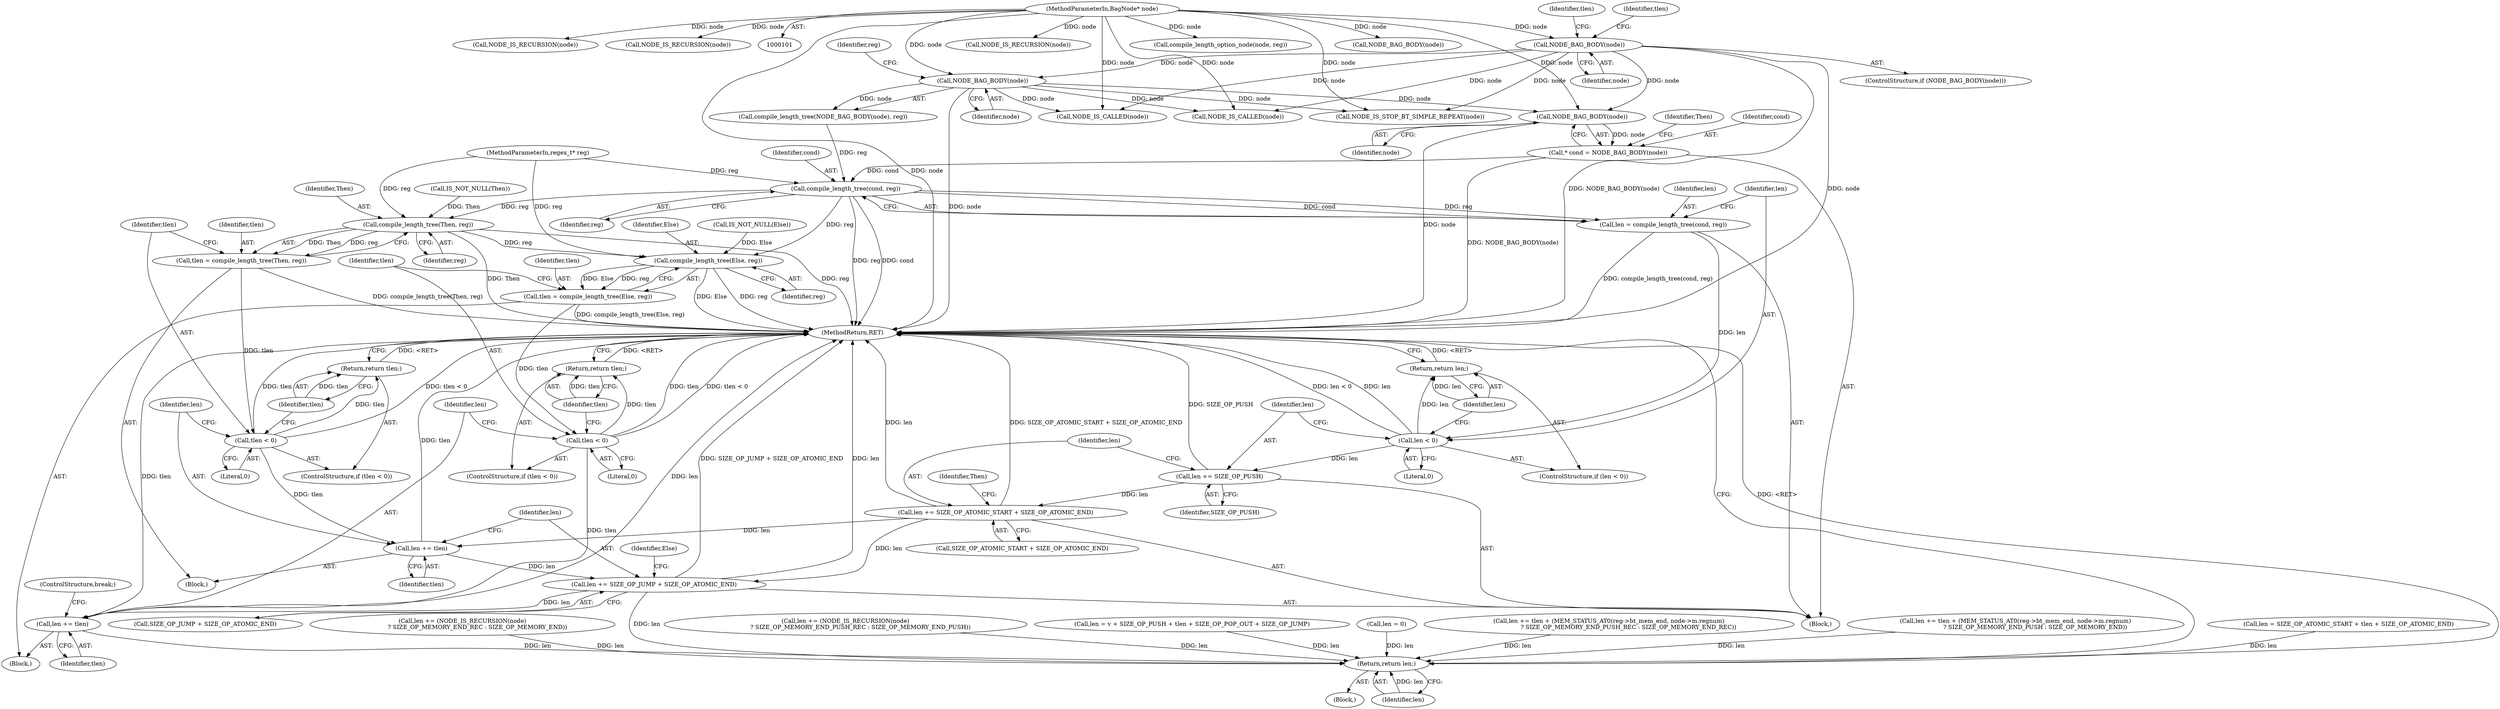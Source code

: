 digraph "0_oniguruma_c509265c5f6ae7264f7b8a8aae1cfa5fc59d108c_0@pointer" {
"1000329" [label="(Call,NODE_BAG_BODY(node))"];
"1000124" [label="(Call,NODE_BAG_BODY(node))"];
"1000118" [label="(Call,NODE_BAG_BODY(node))"];
"1000102" [label="(MethodParameterIn,BagNode* node)"];
"1000327" [label="(Call,* cond = NODE_BAG_BODY(node))"];
"1000349" [label="(Call,compile_length_tree(cond, reg))"];
"1000347" [label="(Call,len = compile_length_tree(cond, reg))"];
"1000353" [label="(Call,len < 0)"];
"1000356" [label="(Return,return len;)"];
"1000358" [label="(Call,len += SIZE_OP_PUSH)"];
"1000361" [label="(Call,len += SIZE_OP_ATOMIC_START + SIZE_OP_ATOMIC_END)"];
"1000381" [label="(Call,len += tlen)"];
"1000384" [label="(Call,len += SIZE_OP_JUMP + SIZE_OP_ATOMIC_END)"];
"1000404" [label="(Call,len += tlen)"];
"1000413" [label="(Return,return len;)"];
"1000372" [label="(Call,compile_length_tree(Then, reg))"];
"1000370" [label="(Call,tlen = compile_length_tree(Then, reg))"];
"1000376" [label="(Call,tlen < 0)"];
"1000379" [label="(Return,return tlen;)"];
"1000395" [label="(Call,compile_length_tree(Else, reg))"];
"1000393" [label="(Call,tlen = compile_length_tree(Else, reg))"];
"1000399" [label="(Call,tlen < 0)"];
"1000402" [label="(Return,return tlen;)"];
"1000400" [label="(Identifier,tlen)"];
"1000124" [label="(Call,NODE_BAG_BODY(node))"];
"1000385" [label="(Identifier,len)"];
"1000359" [label="(Identifier,len)"];
"1000118" [label="(Call,NODE_BAG_BODY(node))"];
"1000367" [label="(Call,IS_NOT_NULL(Then))"];
"1000406" [label="(Identifier,tlen)"];
"1000399" [label="(Call,tlen < 0)"];
"1000386" [label="(Call,SIZE_OP_JUMP + SIZE_OP_ATOMIC_END)"];
"1000357" [label="(Identifier,len)"];
"1000369" [label="(Block,)"];
"1000375" [label="(ControlStructure,if (tlen < 0))"];
"1000405" [label="(Identifier,len)"];
"1000135" [label="(Identifier,tlen)"];
"1000371" [label="(Identifier,tlen)"];
"1000362" [label="(Identifier,len)"];
"1000268" [label="(Call,NODE_IS_STOP_BT_SIMPLE_REPEAT(node))"];
"1000325" [label="(Block,)"];
"1000355" [label="(Literal,0)"];
"1000404" [label="(Call,len += tlen)"];
"1000316" [label="(Call,len = SIZE_OP_ATOMIC_START + tlen + SIZE_OP_ATOMIC_END)"];
"1000199" [label="(Call,len += (NODE_IS_RECURSION(node)\n                ? SIZE_OP_MEMORY_END_REC : SIZE_OP_MEMORY_END))"];
"1000361" [label="(Call,len += SIZE_OP_ATOMIC_START + SIZE_OP_ATOMIC_END)"];
"1000330" [label="(Identifier,node)"];
"1000194" [label="(Call,NODE_IS_RECURSION(node))"];
"1000329" [label="(Call,NODE_BAG_BODY(node))"];
"1000123" [label="(Call,compile_length_tree(NODE_BAG_BODY(node), reg))"];
"1000152" [label="(Call,NODE_IS_CALLED(node))"];
"1000381" [label="(Call,len += tlen)"];
"1000333" [label="(Identifier,Then)"];
"1000119" [label="(Identifier,node)"];
"1000191" [label="(Call,len += (NODE_IS_RECURSION(node)\n                ? SIZE_OP_MEMORY_END_PUSH_REC : SIZE_OP_MEMORY_END_PUSH))"];
"1000327" [label="(Call,* cond = NODE_BAG_BODY(node))"];
"1000415" [label="(MethodReturn,RET)"];
"1000392" [label="(Block,)"];
"1000117" [label="(ControlStructure,if (NODE_BAG_BODY(node)))"];
"1000376" [label="(Call,tlen < 0)"];
"1000382" [label="(Identifier,len)"];
"1000384" [label="(Call,len += SIZE_OP_JUMP + SIZE_OP_ATOMIC_END)"];
"1000352" [label="(ControlStructure,if (len < 0))"];
"1000102" [label="(MethodParameterIn,BagNode* node)"];
"1000350" [label="(Identifier,cond)"];
"1000303" [label="(Call,len = v + SIZE_OP_PUSH + tlen + SIZE_OP_POP_OUT + SIZE_OP_JUMP)"];
"1000396" [label="(Identifier,Else)"];
"1000393" [label="(Call,tlen = compile_length_tree(Else, reg))"];
"1000104" [label="(Block,)"];
"1000379" [label="(Return,return tlen;)"];
"1000409" [label="(Call,len = 0)"];
"1000114" [label="(Call,compile_length_option_node(node, reg))"];
"1000383" [label="(Identifier,tlen)"];
"1000380" [label="(Identifier,tlen)"];
"1000377" [label="(Identifier,tlen)"];
"1000126" [label="(Identifier,reg)"];
"1000374" [label="(Identifier,reg)"];
"1000363" [label="(Call,SIZE_OP_ATOMIC_START + SIZE_OP_ATOMIC_END)"];
"1000407" [label="(ControlStructure,break;)"];
"1000351" [label="(Identifier,reg)"];
"1000349" [label="(Call,compile_length_tree(cond, reg))"];
"1000122" [label="(Identifier,tlen)"];
"1000401" [label="(Literal,0)"];
"1000394" [label="(Identifier,tlen)"];
"1000276" [label="(Call,NODE_BAG_BODY(node))"];
"1000391" [label="(Identifier,Else)"];
"1000347" [label="(Call,len = compile_length_tree(cond, reg))"];
"1000414" [label="(Identifier,len)"];
"1000378" [label="(Literal,0)"];
"1000348" [label="(Identifier,len)"];
"1000372" [label="(Call,compile_length_tree(Then, reg))"];
"1000368" [label="(Identifier,Then)"];
"1000390" [label="(Call,IS_NOT_NULL(Else))"];
"1000125" [label="(Identifier,node)"];
"1000354" [label="(Identifier,len)"];
"1000214" [label="(Call,len += tlen + (MEM_STATUS_AT0(reg->bt_mem_end, node->m.regnum)\n                     ? SIZE_OP_MEMORY_END_PUSH_REC : SIZE_OP_MEMORY_END_REC))"];
"1000395" [label="(Call,compile_length_tree(Else, reg))"];
"1000397" [label="(Identifier,reg)"];
"1000402" [label="(Return,return tlen;)"];
"1000328" [label="(Identifier,cond)"];
"1000249" [label="(Call,len += tlen + (MEM_STATUS_AT0(reg->bt_mem_end, node->m.regnum)\n                     ? SIZE_OP_MEMORY_END_PUSH : SIZE_OP_MEMORY_END))"];
"1000370" [label="(Call,tlen = compile_length_tree(Then, reg))"];
"1000413" [label="(Return,return len;)"];
"1000103" [label="(MethodParameterIn,regex_t* reg)"];
"1000356" [label="(Return,return len;)"];
"1000358" [label="(Call,len += SIZE_OP_PUSH)"];
"1000373" [label="(Identifier,Then)"];
"1000398" [label="(ControlStructure,if (tlen < 0))"];
"1000360" [label="(Identifier,SIZE_OP_PUSH)"];
"1000208" [label="(Call,NODE_IS_RECURSION(node))"];
"1000353" [label="(Call,len < 0)"];
"1000202" [label="(Call,NODE_IS_RECURSION(node))"];
"1000167" [label="(Call,NODE_IS_CALLED(node))"];
"1000403" [label="(Identifier,tlen)"];
"1000329" -> "1000327"  [label="AST: "];
"1000329" -> "1000330"  [label="CFG: "];
"1000330" -> "1000329"  [label="AST: "];
"1000327" -> "1000329"  [label="CFG: "];
"1000329" -> "1000415"  [label="DDG: node"];
"1000329" -> "1000327"  [label="DDG: node"];
"1000124" -> "1000329"  [label="DDG: node"];
"1000118" -> "1000329"  [label="DDG: node"];
"1000102" -> "1000329"  [label="DDG: node"];
"1000124" -> "1000123"  [label="AST: "];
"1000124" -> "1000125"  [label="CFG: "];
"1000125" -> "1000124"  [label="AST: "];
"1000126" -> "1000124"  [label="CFG: "];
"1000124" -> "1000415"  [label="DDG: node"];
"1000124" -> "1000123"  [label="DDG: node"];
"1000118" -> "1000124"  [label="DDG: node"];
"1000102" -> "1000124"  [label="DDG: node"];
"1000124" -> "1000152"  [label="DDG: node"];
"1000124" -> "1000167"  [label="DDG: node"];
"1000124" -> "1000268"  [label="DDG: node"];
"1000118" -> "1000117"  [label="AST: "];
"1000118" -> "1000119"  [label="CFG: "];
"1000119" -> "1000118"  [label="AST: "];
"1000122" -> "1000118"  [label="CFG: "];
"1000135" -> "1000118"  [label="CFG: "];
"1000118" -> "1000415"  [label="DDG: NODE_BAG_BODY(node)"];
"1000118" -> "1000415"  [label="DDG: node"];
"1000102" -> "1000118"  [label="DDG: node"];
"1000118" -> "1000152"  [label="DDG: node"];
"1000118" -> "1000167"  [label="DDG: node"];
"1000118" -> "1000268"  [label="DDG: node"];
"1000102" -> "1000101"  [label="AST: "];
"1000102" -> "1000415"  [label="DDG: node"];
"1000102" -> "1000114"  [label="DDG: node"];
"1000102" -> "1000152"  [label="DDG: node"];
"1000102" -> "1000167"  [label="DDG: node"];
"1000102" -> "1000194"  [label="DDG: node"];
"1000102" -> "1000202"  [label="DDG: node"];
"1000102" -> "1000208"  [label="DDG: node"];
"1000102" -> "1000268"  [label="DDG: node"];
"1000102" -> "1000276"  [label="DDG: node"];
"1000327" -> "1000325"  [label="AST: "];
"1000328" -> "1000327"  [label="AST: "];
"1000333" -> "1000327"  [label="CFG: "];
"1000327" -> "1000415"  [label="DDG: NODE_BAG_BODY(node)"];
"1000327" -> "1000349"  [label="DDG: cond"];
"1000349" -> "1000347"  [label="AST: "];
"1000349" -> "1000351"  [label="CFG: "];
"1000350" -> "1000349"  [label="AST: "];
"1000351" -> "1000349"  [label="AST: "];
"1000347" -> "1000349"  [label="CFG: "];
"1000349" -> "1000415"  [label="DDG: reg"];
"1000349" -> "1000415"  [label="DDG: cond"];
"1000349" -> "1000347"  [label="DDG: cond"];
"1000349" -> "1000347"  [label="DDG: reg"];
"1000123" -> "1000349"  [label="DDG: reg"];
"1000103" -> "1000349"  [label="DDG: reg"];
"1000349" -> "1000372"  [label="DDG: reg"];
"1000349" -> "1000395"  [label="DDG: reg"];
"1000347" -> "1000325"  [label="AST: "];
"1000348" -> "1000347"  [label="AST: "];
"1000354" -> "1000347"  [label="CFG: "];
"1000347" -> "1000415"  [label="DDG: compile_length_tree(cond, reg)"];
"1000347" -> "1000353"  [label="DDG: len"];
"1000353" -> "1000352"  [label="AST: "];
"1000353" -> "1000355"  [label="CFG: "];
"1000354" -> "1000353"  [label="AST: "];
"1000355" -> "1000353"  [label="AST: "];
"1000357" -> "1000353"  [label="CFG: "];
"1000359" -> "1000353"  [label="CFG: "];
"1000353" -> "1000415"  [label="DDG: len < 0"];
"1000353" -> "1000415"  [label="DDG: len"];
"1000353" -> "1000356"  [label="DDG: len"];
"1000353" -> "1000358"  [label="DDG: len"];
"1000356" -> "1000352"  [label="AST: "];
"1000356" -> "1000357"  [label="CFG: "];
"1000357" -> "1000356"  [label="AST: "];
"1000415" -> "1000356"  [label="CFG: "];
"1000356" -> "1000415"  [label="DDG: <RET>"];
"1000357" -> "1000356"  [label="DDG: len"];
"1000358" -> "1000325"  [label="AST: "];
"1000358" -> "1000360"  [label="CFG: "];
"1000359" -> "1000358"  [label="AST: "];
"1000360" -> "1000358"  [label="AST: "];
"1000362" -> "1000358"  [label="CFG: "];
"1000358" -> "1000415"  [label="DDG: SIZE_OP_PUSH"];
"1000358" -> "1000361"  [label="DDG: len"];
"1000361" -> "1000325"  [label="AST: "];
"1000361" -> "1000363"  [label="CFG: "];
"1000362" -> "1000361"  [label="AST: "];
"1000363" -> "1000361"  [label="AST: "];
"1000368" -> "1000361"  [label="CFG: "];
"1000361" -> "1000415"  [label="DDG: len"];
"1000361" -> "1000415"  [label="DDG: SIZE_OP_ATOMIC_START + SIZE_OP_ATOMIC_END"];
"1000361" -> "1000381"  [label="DDG: len"];
"1000361" -> "1000384"  [label="DDG: len"];
"1000381" -> "1000369"  [label="AST: "];
"1000381" -> "1000383"  [label="CFG: "];
"1000382" -> "1000381"  [label="AST: "];
"1000383" -> "1000381"  [label="AST: "];
"1000385" -> "1000381"  [label="CFG: "];
"1000381" -> "1000415"  [label="DDG: tlen"];
"1000376" -> "1000381"  [label="DDG: tlen"];
"1000381" -> "1000384"  [label="DDG: len"];
"1000384" -> "1000325"  [label="AST: "];
"1000384" -> "1000386"  [label="CFG: "];
"1000385" -> "1000384"  [label="AST: "];
"1000386" -> "1000384"  [label="AST: "];
"1000391" -> "1000384"  [label="CFG: "];
"1000384" -> "1000415"  [label="DDG: SIZE_OP_JUMP + SIZE_OP_ATOMIC_END"];
"1000384" -> "1000415"  [label="DDG: len"];
"1000384" -> "1000404"  [label="DDG: len"];
"1000384" -> "1000413"  [label="DDG: len"];
"1000404" -> "1000392"  [label="AST: "];
"1000404" -> "1000406"  [label="CFG: "];
"1000405" -> "1000404"  [label="AST: "];
"1000406" -> "1000404"  [label="AST: "];
"1000407" -> "1000404"  [label="CFG: "];
"1000404" -> "1000415"  [label="DDG: len"];
"1000404" -> "1000415"  [label="DDG: tlen"];
"1000399" -> "1000404"  [label="DDG: tlen"];
"1000404" -> "1000413"  [label="DDG: len"];
"1000413" -> "1000104"  [label="AST: "];
"1000413" -> "1000414"  [label="CFG: "];
"1000414" -> "1000413"  [label="AST: "];
"1000415" -> "1000413"  [label="CFG: "];
"1000413" -> "1000415"  [label="DDG: <RET>"];
"1000414" -> "1000413"  [label="DDG: len"];
"1000303" -> "1000413"  [label="DDG: len"];
"1000199" -> "1000413"  [label="DDG: len"];
"1000409" -> "1000413"  [label="DDG: len"];
"1000214" -> "1000413"  [label="DDG: len"];
"1000249" -> "1000413"  [label="DDG: len"];
"1000191" -> "1000413"  [label="DDG: len"];
"1000316" -> "1000413"  [label="DDG: len"];
"1000372" -> "1000370"  [label="AST: "];
"1000372" -> "1000374"  [label="CFG: "];
"1000373" -> "1000372"  [label="AST: "];
"1000374" -> "1000372"  [label="AST: "];
"1000370" -> "1000372"  [label="CFG: "];
"1000372" -> "1000415"  [label="DDG: Then"];
"1000372" -> "1000415"  [label="DDG: reg"];
"1000372" -> "1000370"  [label="DDG: Then"];
"1000372" -> "1000370"  [label="DDG: reg"];
"1000367" -> "1000372"  [label="DDG: Then"];
"1000103" -> "1000372"  [label="DDG: reg"];
"1000372" -> "1000395"  [label="DDG: reg"];
"1000370" -> "1000369"  [label="AST: "];
"1000371" -> "1000370"  [label="AST: "];
"1000377" -> "1000370"  [label="CFG: "];
"1000370" -> "1000415"  [label="DDG: compile_length_tree(Then, reg)"];
"1000370" -> "1000376"  [label="DDG: tlen"];
"1000376" -> "1000375"  [label="AST: "];
"1000376" -> "1000378"  [label="CFG: "];
"1000377" -> "1000376"  [label="AST: "];
"1000378" -> "1000376"  [label="AST: "];
"1000380" -> "1000376"  [label="CFG: "];
"1000382" -> "1000376"  [label="CFG: "];
"1000376" -> "1000415"  [label="DDG: tlen < 0"];
"1000376" -> "1000415"  [label="DDG: tlen"];
"1000376" -> "1000379"  [label="DDG: tlen"];
"1000379" -> "1000375"  [label="AST: "];
"1000379" -> "1000380"  [label="CFG: "];
"1000380" -> "1000379"  [label="AST: "];
"1000415" -> "1000379"  [label="CFG: "];
"1000379" -> "1000415"  [label="DDG: <RET>"];
"1000380" -> "1000379"  [label="DDG: tlen"];
"1000395" -> "1000393"  [label="AST: "];
"1000395" -> "1000397"  [label="CFG: "];
"1000396" -> "1000395"  [label="AST: "];
"1000397" -> "1000395"  [label="AST: "];
"1000393" -> "1000395"  [label="CFG: "];
"1000395" -> "1000415"  [label="DDG: Else"];
"1000395" -> "1000415"  [label="DDG: reg"];
"1000395" -> "1000393"  [label="DDG: Else"];
"1000395" -> "1000393"  [label="DDG: reg"];
"1000390" -> "1000395"  [label="DDG: Else"];
"1000103" -> "1000395"  [label="DDG: reg"];
"1000393" -> "1000392"  [label="AST: "];
"1000394" -> "1000393"  [label="AST: "];
"1000400" -> "1000393"  [label="CFG: "];
"1000393" -> "1000415"  [label="DDG: compile_length_tree(Else, reg)"];
"1000393" -> "1000399"  [label="DDG: tlen"];
"1000399" -> "1000398"  [label="AST: "];
"1000399" -> "1000401"  [label="CFG: "];
"1000400" -> "1000399"  [label="AST: "];
"1000401" -> "1000399"  [label="AST: "];
"1000403" -> "1000399"  [label="CFG: "];
"1000405" -> "1000399"  [label="CFG: "];
"1000399" -> "1000415"  [label="DDG: tlen"];
"1000399" -> "1000415"  [label="DDG: tlen < 0"];
"1000399" -> "1000402"  [label="DDG: tlen"];
"1000402" -> "1000398"  [label="AST: "];
"1000402" -> "1000403"  [label="CFG: "];
"1000403" -> "1000402"  [label="AST: "];
"1000415" -> "1000402"  [label="CFG: "];
"1000402" -> "1000415"  [label="DDG: <RET>"];
"1000403" -> "1000402"  [label="DDG: tlen"];
}
